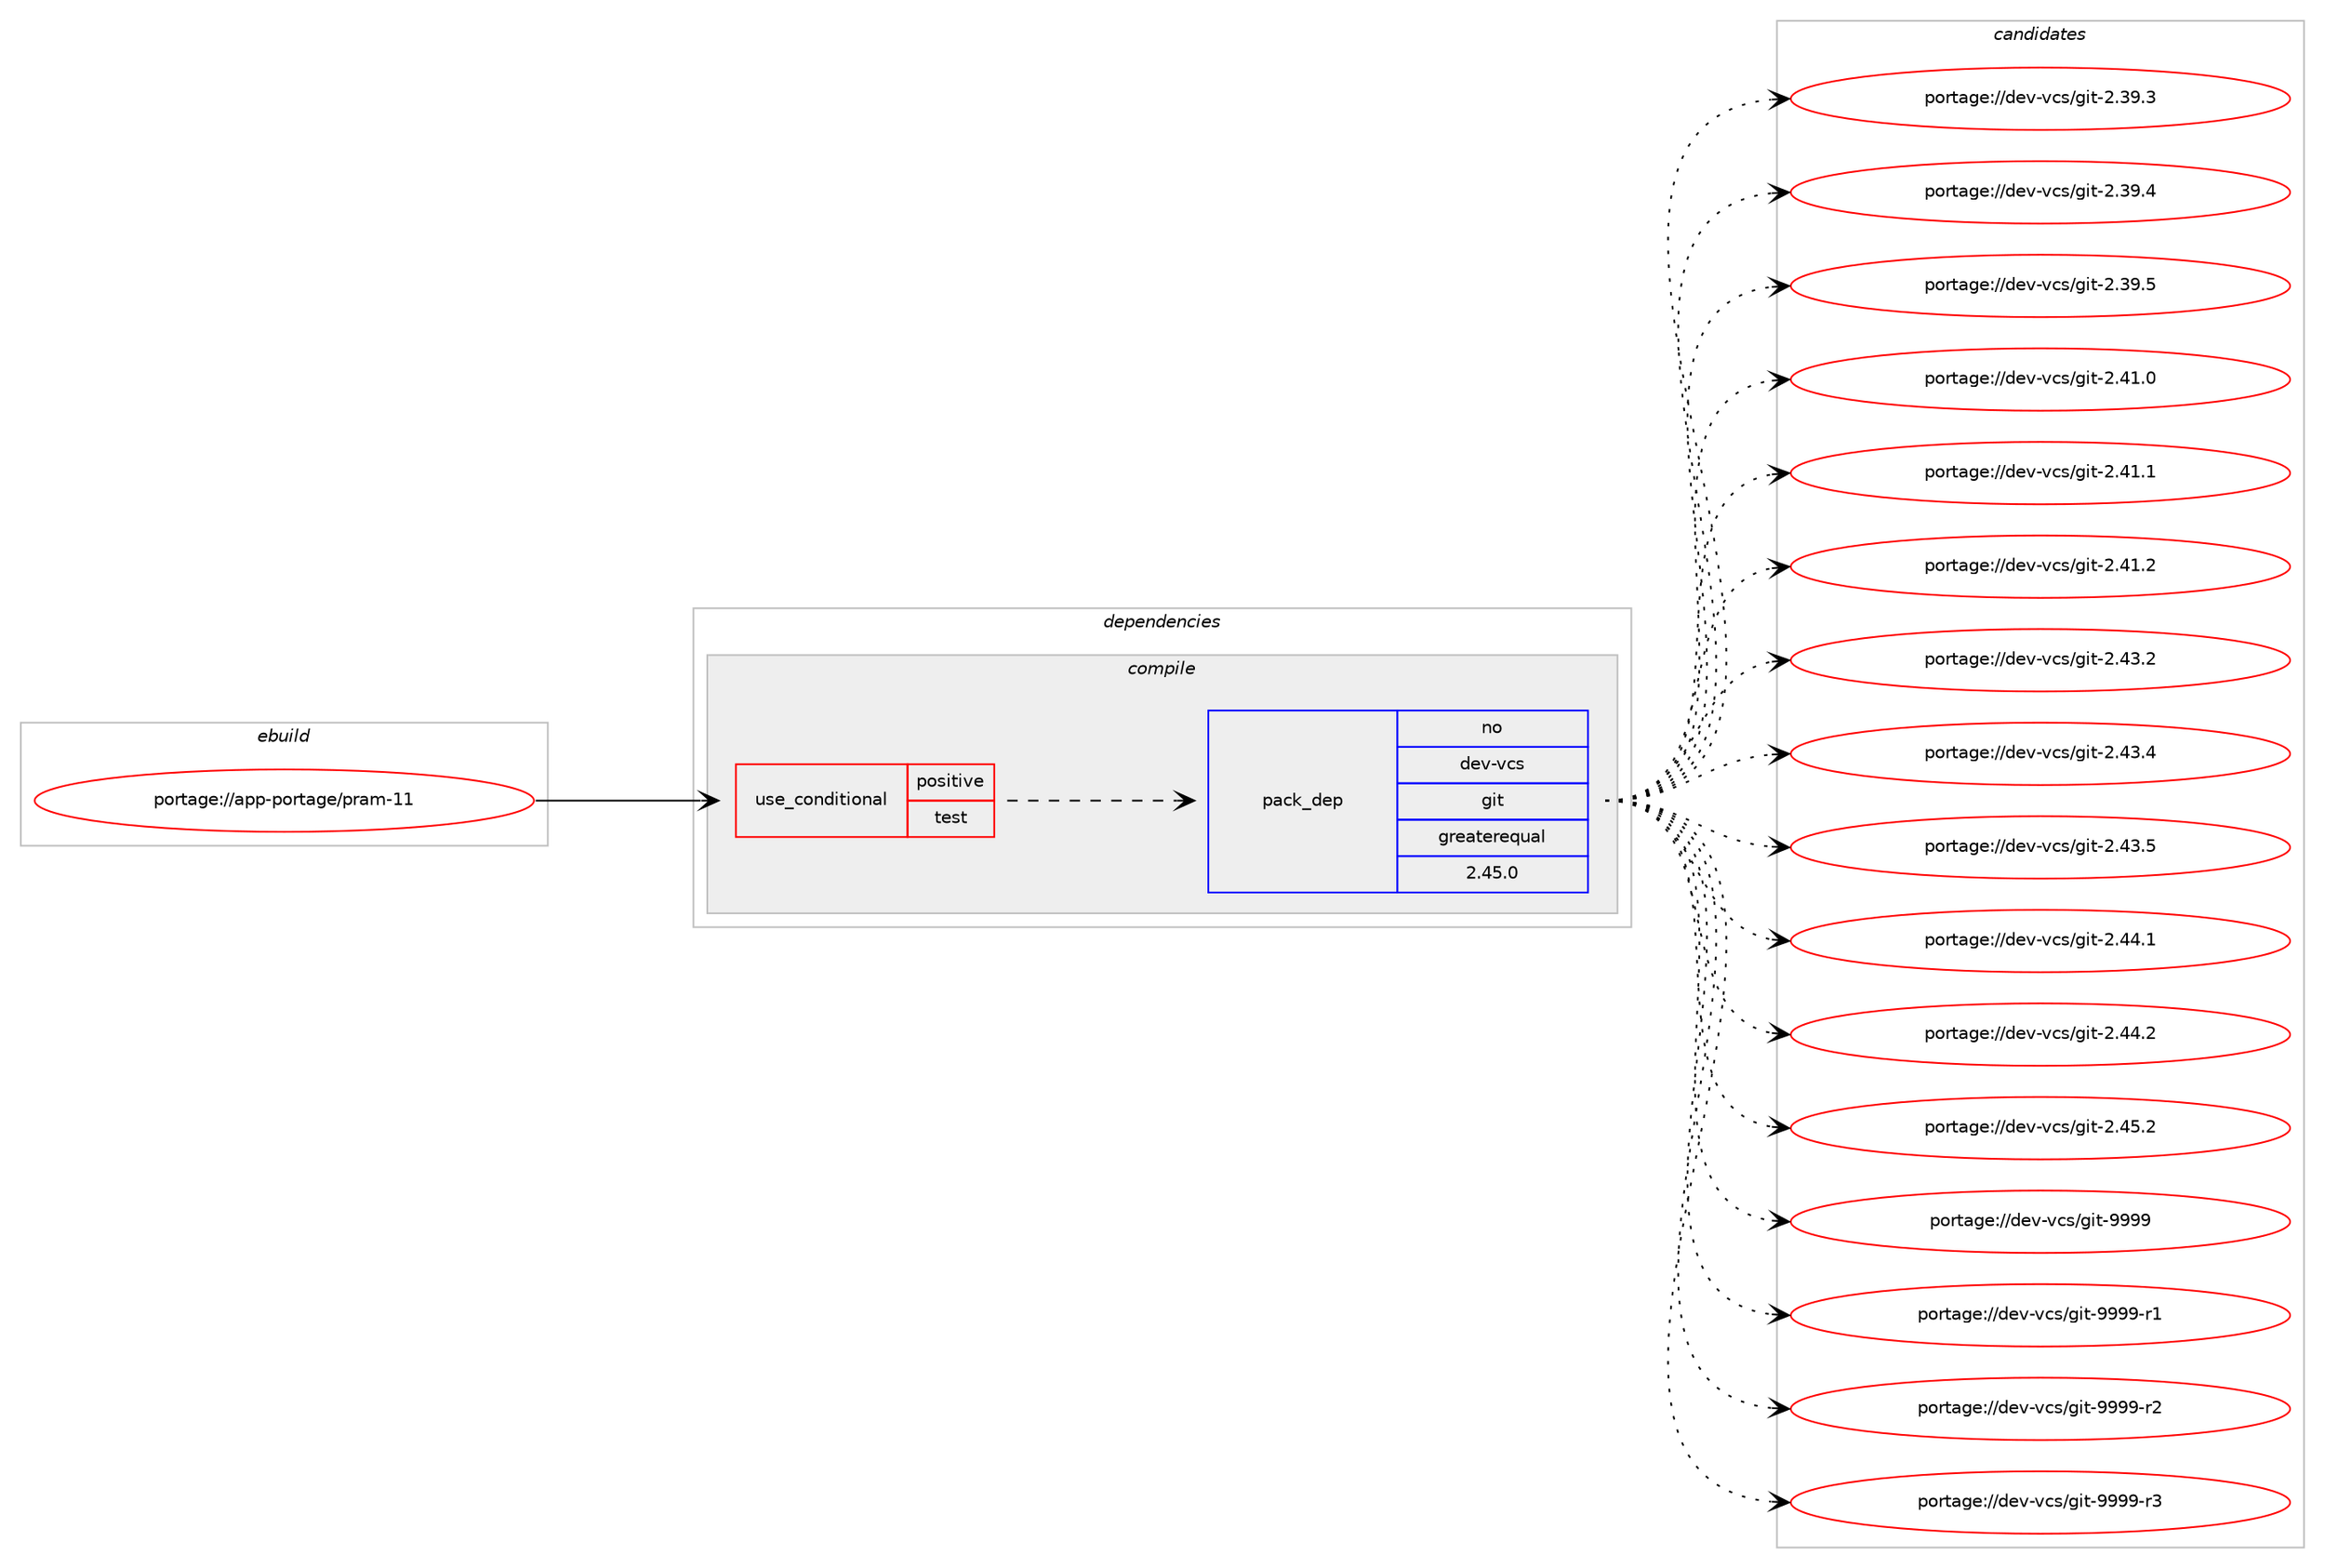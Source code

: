 digraph prolog {

# *************
# Graph options
# *************

newrank=true;
concentrate=true;
compound=true;
graph [rankdir=LR,fontname=Helvetica,fontsize=10,ranksep=1.5];#, ranksep=2.5, nodesep=0.2];
edge  [arrowhead=vee];
node  [fontname=Helvetica,fontsize=10];

# **********
# The ebuild
# **********

subgraph cluster_leftcol {
color=gray;
rank=same;
label=<<i>ebuild</i>>;
id [label="portage://app-portage/pram-11", color=red, width=4, href="../app-portage/pram-11.svg"];
}

# ****************
# The dependencies
# ****************

subgraph cluster_midcol {
color=gray;
label=<<i>dependencies</i>>;
subgraph cluster_compile {
fillcolor="#eeeeee";
style=filled;
label=<<i>compile</i>>;
subgraph cond13850 {
dependency22554 [label=<<TABLE BORDER="0" CELLBORDER="1" CELLSPACING="0" CELLPADDING="4"><TR><TD ROWSPAN="3" CELLPADDING="10">use_conditional</TD></TR><TR><TD>positive</TD></TR><TR><TD>test</TD></TR></TABLE>>, shape=none, color=red];
# *** BEGIN UNKNOWN DEPENDENCY TYPE (TODO) ***
# dependency22554 -> package_dependency(portage://app-portage/pram-11,install,no,dev-vcs,git,none,[,,],[],[])
# *** END UNKNOWN DEPENDENCY TYPE (TODO) ***

# *** BEGIN UNKNOWN DEPENDENCY TYPE (TODO) ***
# dependency22554 -> package_dependency(portage://app-portage/pram-11,install,no,net-misc,wget,none,[,,],[],[use(enable(ssl),none)])
# *** END UNKNOWN DEPENDENCY TYPE (TODO) ***

# *** BEGIN UNKNOWN DEPENDENCY TYPE (TODO) ***
# dependency22554 -> package_dependency(portage://app-portage/pram-11,install,no,virtual,editor,none,[,,],[],[])
# *** END UNKNOWN DEPENDENCY TYPE (TODO) ***

# *** BEGIN UNKNOWN DEPENDENCY TYPE (TODO) ***
# dependency22554 -> package_dependency(portage://app-portage/pram-11,install,weak,dev-perl,Gentoo-App-Pram,none,[,,],[],[])
# *** END UNKNOWN DEPENDENCY TYPE (TODO) ***

# *** BEGIN UNKNOWN DEPENDENCY TYPE (TODO) ***
# dependency22554 -> package_dependency(portage://app-portage/pram-11,install,no,app-crypt,gnupg,none,[,,],[],[])
# *** END UNKNOWN DEPENDENCY TYPE (TODO) ***

subgraph pack8247 {
dependency22555 [label=<<TABLE BORDER="0" CELLBORDER="1" CELLSPACING="0" CELLPADDING="4" WIDTH="220"><TR><TD ROWSPAN="6" CELLPADDING="30">pack_dep</TD></TR><TR><TD WIDTH="110">no</TD></TR><TR><TD>dev-vcs</TD></TR><TR><TD>git</TD></TR><TR><TD>greaterequal</TD></TR><TR><TD>2.45.0</TD></TR></TABLE>>, shape=none, color=blue];
}
dependency22554:e -> dependency22555:w [weight=20,style="dashed",arrowhead="vee"];
# *** BEGIN UNKNOWN DEPENDENCY TYPE (TODO) ***
# dependency22554 -> package_dependency(portage://app-portage/pram-11,install,no,sys-apps,diffutils,none,[,,],[],[])
# *** END UNKNOWN DEPENDENCY TYPE (TODO) ***

}
id:e -> dependency22554:w [weight=20,style="solid",arrowhead="vee"];
}
subgraph cluster_compileandrun {
fillcolor="#eeeeee";
style=filled;
label=<<i>compile and run</i>>;
}
subgraph cluster_run {
fillcolor="#eeeeee";
style=filled;
label=<<i>run</i>>;
# *** BEGIN UNKNOWN DEPENDENCY TYPE (TODO) ***
# id -> package_dependency(portage://app-portage/pram-11,run,no,dev-vcs,git,none,[,,],[],[])
# *** END UNKNOWN DEPENDENCY TYPE (TODO) ***

# *** BEGIN UNKNOWN DEPENDENCY TYPE (TODO) ***
# id -> package_dependency(portage://app-portage/pram-11,run,no,net-misc,wget,none,[,,],[],[use(enable(ssl),none)])
# *** END UNKNOWN DEPENDENCY TYPE (TODO) ***

# *** BEGIN UNKNOWN DEPENDENCY TYPE (TODO) ***
# id -> package_dependency(portage://app-portage/pram-11,run,no,virtual,editor,none,[,,],[],[])
# *** END UNKNOWN DEPENDENCY TYPE (TODO) ***

# *** BEGIN UNKNOWN DEPENDENCY TYPE (TODO) ***
# id -> package_dependency(portage://app-portage/pram-11,run,weak,dev-perl,Gentoo-App-Pram,none,[,,],[],[])
# *** END UNKNOWN DEPENDENCY TYPE (TODO) ***

}
}

# **************
# The candidates
# **************

subgraph cluster_choices {
rank=same;
color=gray;
label=<<i>candidates</i>>;

subgraph choice8247 {
color=black;
nodesep=1;
choice10010111845118991154710310511645504651574651 [label="portage://dev-vcs/git-2.39.3", color=red, width=4,href="../dev-vcs/git-2.39.3.svg"];
choice10010111845118991154710310511645504651574652 [label="portage://dev-vcs/git-2.39.4", color=red, width=4,href="../dev-vcs/git-2.39.4.svg"];
choice10010111845118991154710310511645504651574653 [label="portage://dev-vcs/git-2.39.5", color=red, width=4,href="../dev-vcs/git-2.39.5.svg"];
choice10010111845118991154710310511645504652494648 [label="portage://dev-vcs/git-2.41.0", color=red, width=4,href="../dev-vcs/git-2.41.0.svg"];
choice10010111845118991154710310511645504652494649 [label="portage://dev-vcs/git-2.41.1", color=red, width=4,href="../dev-vcs/git-2.41.1.svg"];
choice10010111845118991154710310511645504652494650 [label="portage://dev-vcs/git-2.41.2", color=red, width=4,href="../dev-vcs/git-2.41.2.svg"];
choice10010111845118991154710310511645504652514650 [label="portage://dev-vcs/git-2.43.2", color=red, width=4,href="../dev-vcs/git-2.43.2.svg"];
choice10010111845118991154710310511645504652514652 [label="portage://dev-vcs/git-2.43.4", color=red, width=4,href="../dev-vcs/git-2.43.4.svg"];
choice10010111845118991154710310511645504652514653 [label="portage://dev-vcs/git-2.43.5", color=red, width=4,href="../dev-vcs/git-2.43.5.svg"];
choice10010111845118991154710310511645504652524649 [label="portage://dev-vcs/git-2.44.1", color=red, width=4,href="../dev-vcs/git-2.44.1.svg"];
choice10010111845118991154710310511645504652524650 [label="portage://dev-vcs/git-2.44.2", color=red, width=4,href="../dev-vcs/git-2.44.2.svg"];
choice10010111845118991154710310511645504652534650 [label="portage://dev-vcs/git-2.45.2", color=red, width=4,href="../dev-vcs/git-2.45.2.svg"];
choice1001011184511899115471031051164557575757 [label="portage://dev-vcs/git-9999", color=red, width=4,href="../dev-vcs/git-9999.svg"];
choice10010111845118991154710310511645575757574511449 [label="portage://dev-vcs/git-9999-r1", color=red, width=4,href="../dev-vcs/git-9999-r1.svg"];
choice10010111845118991154710310511645575757574511450 [label="portage://dev-vcs/git-9999-r2", color=red, width=4,href="../dev-vcs/git-9999-r2.svg"];
choice10010111845118991154710310511645575757574511451 [label="portage://dev-vcs/git-9999-r3", color=red, width=4,href="../dev-vcs/git-9999-r3.svg"];
dependency22555:e -> choice10010111845118991154710310511645504651574651:w [style=dotted,weight="100"];
dependency22555:e -> choice10010111845118991154710310511645504651574652:w [style=dotted,weight="100"];
dependency22555:e -> choice10010111845118991154710310511645504651574653:w [style=dotted,weight="100"];
dependency22555:e -> choice10010111845118991154710310511645504652494648:w [style=dotted,weight="100"];
dependency22555:e -> choice10010111845118991154710310511645504652494649:w [style=dotted,weight="100"];
dependency22555:e -> choice10010111845118991154710310511645504652494650:w [style=dotted,weight="100"];
dependency22555:e -> choice10010111845118991154710310511645504652514650:w [style=dotted,weight="100"];
dependency22555:e -> choice10010111845118991154710310511645504652514652:w [style=dotted,weight="100"];
dependency22555:e -> choice10010111845118991154710310511645504652514653:w [style=dotted,weight="100"];
dependency22555:e -> choice10010111845118991154710310511645504652524649:w [style=dotted,weight="100"];
dependency22555:e -> choice10010111845118991154710310511645504652524650:w [style=dotted,weight="100"];
dependency22555:e -> choice10010111845118991154710310511645504652534650:w [style=dotted,weight="100"];
dependency22555:e -> choice1001011184511899115471031051164557575757:w [style=dotted,weight="100"];
dependency22555:e -> choice10010111845118991154710310511645575757574511449:w [style=dotted,weight="100"];
dependency22555:e -> choice10010111845118991154710310511645575757574511450:w [style=dotted,weight="100"];
dependency22555:e -> choice10010111845118991154710310511645575757574511451:w [style=dotted,weight="100"];
}
}

}
